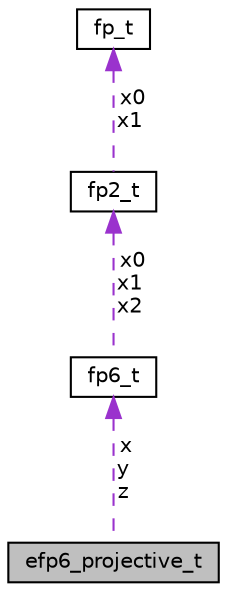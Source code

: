 digraph "efp6_projective_t"
{
 // LATEX_PDF_SIZE
  edge [fontname="Helvetica",fontsize="10",labelfontname="Helvetica",labelfontsize="10"];
  node [fontname="Helvetica",fontsize="10",shape=record];
  Node1 [label="efp6_projective_t",height=0.2,width=0.4,color="black", fillcolor="grey75", style="filled", fontcolor="black",tooltip=" "];
  Node2 -> Node1 [dir="back",color="darkorchid3",fontsize="10",style="dashed",label=" x\ny\nz" ,fontname="Helvetica"];
  Node2 [label="fp6_t",height=0.2,width=0.4,color="black", fillcolor="white", style="filled",URL="$structfp6__t.html",tooltip=" "];
  Node3 -> Node2 [dir="back",color="darkorchid3",fontsize="10",style="dashed",label=" x0\nx1\nx2" ,fontname="Helvetica"];
  Node3 [label="fp2_t",height=0.2,width=0.4,color="black", fillcolor="white", style="filled",URL="$structfp2__t.html",tooltip=" "];
  Node4 -> Node3 [dir="back",color="darkorchid3",fontsize="10",style="dashed",label=" x0\nx1" ,fontname="Helvetica"];
  Node4 [label="fp_t",height=0.2,width=0.4,color="black", fillcolor="white", style="filled",URL="$structfp__t.html",tooltip=" "];
}
